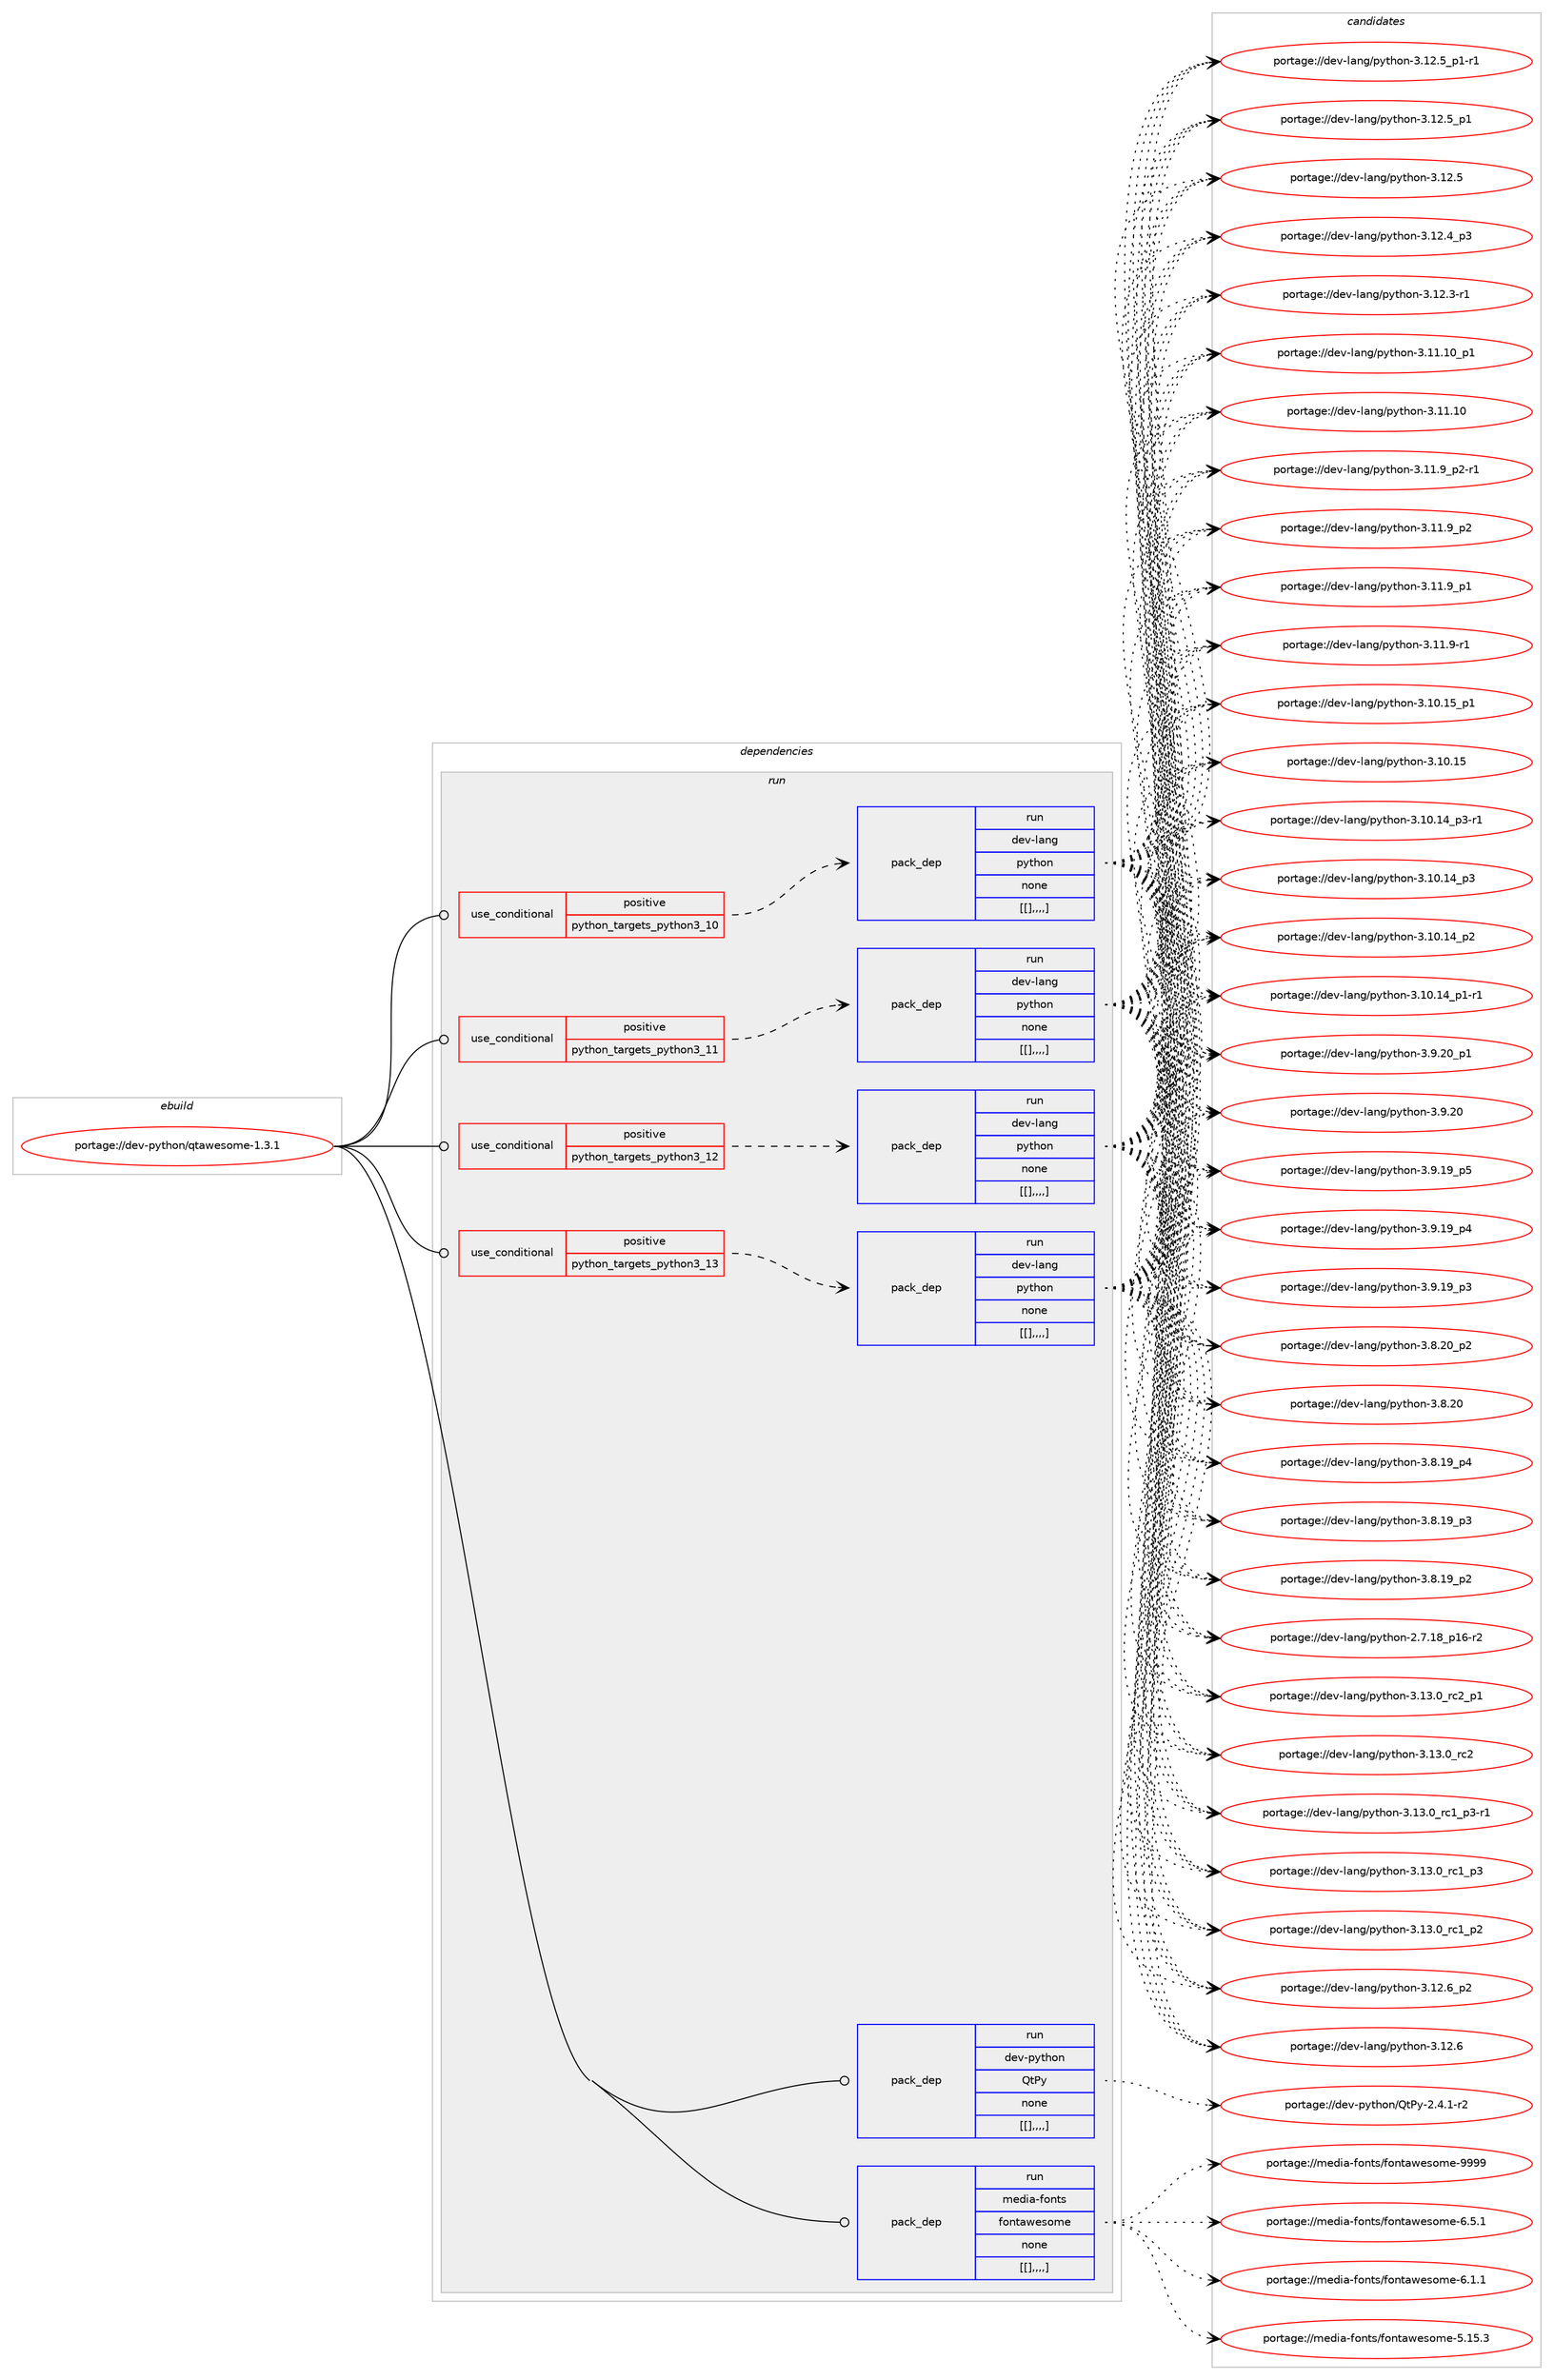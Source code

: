 digraph prolog {

# *************
# Graph options
# *************

newrank=true;
concentrate=true;
compound=true;
graph [rankdir=LR,fontname=Helvetica,fontsize=10,ranksep=1.5];#, ranksep=2.5, nodesep=0.2];
edge  [arrowhead=vee];
node  [fontname=Helvetica,fontsize=10];

# **********
# The ebuild
# **********

subgraph cluster_leftcol {
color=gray;
label=<<i>ebuild</i>>;
id [label="portage://dev-python/qtawesome-1.3.1", color=red, width=4, href="../dev-python/qtawesome-1.3.1.svg"];
}

# ****************
# The dependencies
# ****************

subgraph cluster_midcol {
color=gray;
label=<<i>dependencies</i>>;
subgraph cluster_compile {
fillcolor="#eeeeee";
style=filled;
label=<<i>compile</i>>;
}
subgraph cluster_compileandrun {
fillcolor="#eeeeee";
style=filled;
label=<<i>compile and run</i>>;
}
subgraph cluster_run {
fillcolor="#eeeeee";
style=filled;
label=<<i>run</i>>;
subgraph cond40456 {
dependency164563 [label=<<TABLE BORDER="0" CELLBORDER="1" CELLSPACING="0" CELLPADDING="4"><TR><TD ROWSPAN="3" CELLPADDING="10">use_conditional</TD></TR><TR><TD>positive</TD></TR><TR><TD>python_targets_python3_10</TD></TR></TABLE>>, shape=none, color=red];
subgraph pack122849 {
dependency164564 [label=<<TABLE BORDER="0" CELLBORDER="1" CELLSPACING="0" CELLPADDING="4" WIDTH="220"><TR><TD ROWSPAN="6" CELLPADDING="30">pack_dep</TD></TR><TR><TD WIDTH="110">run</TD></TR><TR><TD>dev-lang</TD></TR><TR><TD>python</TD></TR><TR><TD>none</TD></TR><TR><TD>[[],,,,]</TD></TR></TABLE>>, shape=none, color=blue];
}
dependency164563:e -> dependency164564:w [weight=20,style="dashed",arrowhead="vee"];
}
id:e -> dependency164563:w [weight=20,style="solid",arrowhead="odot"];
subgraph cond40457 {
dependency164565 [label=<<TABLE BORDER="0" CELLBORDER="1" CELLSPACING="0" CELLPADDING="4"><TR><TD ROWSPAN="3" CELLPADDING="10">use_conditional</TD></TR><TR><TD>positive</TD></TR><TR><TD>python_targets_python3_11</TD></TR></TABLE>>, shape=none, color=red];
subgraph pack122850 {
dependency164566 [label=<<TABLE BORDER="0" CELLBORDER="1" CELLSPACING="0" CELLPADDING="4" WIDTH="220"><TR><TD ROWSPAN="6" CELLPADDING="30">pack_dep</TD></TR><TR><TD WIDTH="110">run</TD></TR><TR><TD>dev-lang</TD></TR><TR><TD>python</TD></TR><TR><TD>none</TD></TR><TR><TD>[[],,,,]</TD></TR></TABLE>>, shape=none, color=blue];
}
dependency164565:e -> dependency164566:w [weight=20,style="dashed",arrowhead="vee"];
}
id:e -> dependency164565:w [weight=20,style="solid",arrowhead="odot"];
subgraph cond40458 {
dependency164567 [label=<<TABLE BORDER="0" CELLBORDER="1" CELLSPACING="0" CELLPADDING="4"><TR><TD ROWSPAN="3" CELLPADDING="10">use_conditional</TD></TR><TR><TD>positive</TD></TR><TR><TD>python_targets_python3_12</TD></TR></TABLE>>, shape=none, color=red];
subgraph pack122851 {
dependency164568 [label=<<TABLE BORDER="0" CELLBORDER="1" CELLSPACING="0" CELLPADDING="4" WIDTH="220"><TR><TD ROWSPAN="6" CELLPADDING="30">pack_dep</TD></TR><TR><TD WIDTH="110">run</TD></TR><TR><TD>dev-lang</TD></TR><TR><TD>python</TD></TR><TR><TD>none</TD></TR><TR><TD>[[],,,,]</TD></TR></TABLE>>, shape=none, color=blue];
}
dependency164567:e -> dependency164568:w [weight=20,style="dashed",arrowhead="vee"];
}
id:e -> dependency164567:w [weight=20,style="solid",arrowhead="odot"];
subgraph cond40459 {
dependency164569 [label=<<TABLE BORDER="0" CELLBORDER="1" CELLSPACING="0" CELLPADDING="4"><TR><TD ROWSPAN="3" CELLPADDING="10">use_conditional</TD></TR><TR><TD>positive</TD></TR><TR><TD>python_targets_python3_13</TD></TR></TABLE>>, shape=none, color=red];
subgraph pack122852 {
dependency164570 [label=<<TABLE BORDER="0" CELLBORDER="1" CELLSPACING="0" CELLPADDING="4" WIDTH="220"><TR><TD ROWSPAN="6" CELLPADDING="30">pack_dep</TD></TR><TR><TD WIDTH="110">run</TD></TR><TR><TD>dev-lang</TD></TR><TR><TD>python</TD></TR><TR><TD>none</TD></TR><TR><TD>[[],,,,]</TD></TR></TABLE>>, shape=none, color=blue];
}
dependency164569:e -> dependency164570:w [weight=20,style="dashed",arrowhead="vee"];
}
id:e -> dependency164569:w [weight=20,style="solid",arrowhead="odot"];
subgraph pack122853 {
dependency164571 [label=<<TABLE BORDER="0" CELLBORDER="1" CELLSPACING="0" CELLPADDING="4" WIDTH="220"><TR><TD ROWSPAN="6" CELLPADDING="30">pack_dep</TD></TR><TR><TD WIDTH="110">run</TD></TR><TR><TD>dev-python</TD></TR><TR><TD>QtPy</TD></TR><TR><TD>none</TD></TR><TR><TD>[[],,,,]</TD></TR></TABLE>>, shape=none, color=blue];
}
id:e -> dependency164571:w [weight=20,style="solid",arrowhead="odot"];
subgraph pack122854 {
dependency164572 [label=<<TABLE BORDER="0" CELLBORDER="1" CELLSPACING="0" CELLPADDING="4" WIDTH="220"><TR><TD ROWSPAN="6" CELLPADDING="30">pack_dep</TD></TR><TR><TD WIDTH="110">run</TD></TR><TR><TD>media-fonts</TD></TR><TR><TD>fontawesome</TD></TR><TR><TD>none</TD></TR><TR><TD>[[],,,,]</TD></TR></TABLE>>, shape=none, color=blue];
}
id:e -> dependency164572:w [weight=20,style="solid",arrowhead="odot"];
}
}

# **************
# The candidates
# **************

subgraph cluster_choices {
rank=same;
color=gray;
label=<<i>candidates</i>>;

subgraph choice122849 {
color=black;
nodesep=1;
choice100101118451089711010347112121116104111110455146495146489511499509511249 [label="portage://dev-lang/python-3.13.0_rc2_p1", color=red, width=4,href="../dev-lang/python-3.13.0_rc2_p1.svg"];
choice10010111845108971101034711212111610411111045514649514648951149950 [label="portage://dev-lang/python-3.13.0_rc2", color=red, width=4,href="../dev-lang/python-3.13.0_rc2.svg"];
choice1001011184510897110103471121211161041111104551464951464895114994995112514511449 [label="portage://dev-lang/python-3.13.0_rc1_p3-r1", color=red, width=4,href="../dev-lang/python-3.13.0_rc1_p3-r1.svg"];
choice100101118451089711010347112121116104111110455146495146489511499499511251 [label="portage://dev-lang/python-3.13.0_rc1_p3", color=red, width=4,href="../dev-lang/python-3.13.0_rc1_p3.svg"];
choice100101118451089711010347112121116104111110455146495146489511499499511250 [label="portage://dev-lang/python-3.13.0_rc1_p2", color=red, width=4,href="../dev-lang/python-3.13.0_rc1_p2.svg"];
choice100101118451089711010347112121116104111110455146495046549511250 [label="portage://dev-lang/python-3.12.6_p2", color=red, width=4,href="../dev-lang/python-3.12.6_p2.svg"];
choice10010111845108971101034711212111610411111045514649504654 [label="portage://dev-lang/python-3.12.6", color=red, width=4,href="../dev-lang/python-3.12.6.svg"];
choice1001011184510897110103471121211161041111104551464950465395112494511449 [label="portage://dev-lang/python-3.12.5_p1-r1", color=red, width=4,href="../dev-lang/python-3.12.5_p1-r1.svg"];
choice100101118451089711010347112121116104111110455146495046539511249 [label="portage://dev-lang/python-3.12.5_p1", color=red, width=4,href="../dev-lang/python-3.12.5_p1.svg"];
choice10010111845108971101034711212111610411111045514649504653 [label="portage://dev-lang/python-3.12.5", color=red, width=4,href="../dev-lang/python-3.12.5.svg"];
choice100101118451089711010347112121116104111110455146495046529511251 [label="portage://dev-lang/python-3.12.4_p3", color=red, width=4,href="../dev-lang/python-3.12.4_p3.svg"];
choice100101118451089711010347112121116104111110455146495046514511449 [label="portage://dev-lang/python-3.12.3-r1", color=red, width=4,href="../dev-lang/python-3.12.3-r1.svg"];
choice10010111845108971101034711212111610411111045514649494649489511249 [label="portage://dev-lang/python-3.11.10_p1", color=red, width=4,href="../dev-lang/python-3.11.10_p1.svg"];
choice1001011184510897110103471121211161041111104551464949464948 [label="portage://dev-lang/python-3.11.10", color=red, width=4,href="../dev-lang/python-3.11.10.svg"];
choice1001011184510897110103471121211161041111104551464949465795112504511449 [label="portage://dev-lang/python-3.11.9_p2-r1", color=red, width=4,href="../dev-lang/python-3.11.9_p2-r1.svg"];
choice100101118451089711010347112121116104111110455146494946579511250 [label="portage://dev-lang/python-3.11.9_p2", color=red, width=4,href="../dev-lang/python-3.11.9_p2.svg"];
choice100101118451089711010347112121116104111110455146494946579511249 [label="portage://dev-lang/python-3.11.9_p1", color=red, width=4,href="../dev-lang/python-3.11.9_p1.svg"];
choice100101118451089711010347112121116104111110455146494946574511449 [label="portage://dev-lang/python-3.11.9-r1", color=red, width=4,href="../dev-lang/python-3.11.9-r1.svg"];
choice10010111845108971101034711212111610411111045514649484649539511249 [label="portage://dev-lang/python-3.10.15_p1", color=red, width=4,href="../dev-lang/python-3.10.15_p1.svg"];
choice1001011184510897110103471121211161041111104551464948464953 [label="portage://dev-lang/python-3.10.15", color=red, width=4,href="../dev-lang/python-3.10.15.svg"];
choice100101118451089711010347112121116104111110455146494846495295112514511449 [label="portage://dev-lang/python-3.10.14_p3-r1", color=red, width=4,href="../dev-lang/python-3.10.14_p3-r1.svg"];
choice10010111845108971101034711212111610411111045514649484649529511251 [label="portage://dev-lang/python-3.10.14_p3", color=red, width=4,href="../dev-lang/python-3.10.14_p3.svg"];
choice10010111845108971101034711212111610411111045514649484649529511250 [label="portage://dev-lang/python-3.10.14_p2", color=red, width=4,href="../dev-lang/python-3.10.14_p2.svg"];
choice100101118451089711010347112121116104111110455146494846495295112494511449 [label="portage://dev-lang/python-3.10.14_p1-r1", color=red, width=4,href="../dev-lang/python-3.10.14_p1-r1.svg"];
choice100101118451089711010347112121116104111110455146574650489511249 [label="portage://dev-lang/python-3.9.20_p1", color=red, width=4,href="../dev-lang/python-3.9.20_p1.svg"];
choice10010111845108971101034711212111610411111045514657465048 [label="portage://dev-lang/python-3.9.20", color=red, width=4,href="../dev-lang/python-3.9.20.svg"];
choice100101118451089711010347112121116104111110455146574649579511253 [label="portage://dev-lang/python-3.9.19_p5", color=red, width=4,href="../dev-lang/python-3.9.19_p5.svg"];
choice100101118451089711010347112121116104111110455146574649579511252 [label="portage://dev-lang/python-3.9.19_p4", color=red, width=4,href="../dev-lang/python-3.9.19_p4.svg"];
choice100101118451089711010347112121116104111110455146574649579511251 [label="portage://dev-lang/python-3.9.19_p3", color=red, width=4,href="../dev-lang/python-3.9.19_p3.svg"];
choice100101118451089711010347112121116104111110455146564650489511250 [label="portage://dev-lang/python-3.8.20_p2", color=red, width=4,href="../dev-lang/python-3.8.20_p2.svg"];
choice10010111845108971101034711212111610411111045514656465048 [label="portage://dev-lang/python-3.8.20", color=red, width=4,href="../dev-lang/python-3.8.20.svg"];
choice100101118451089711010347112121116104111110455146564649579511252 [label="portage://dev-lang/python-3.8.19_p4", color=red, width=4,href="../dev-lang/python-3.8.19_p4.svg"];
choice100101118451089711010347112121116104111110455146564649579511251 [label="portage://dev-lang/python-3.8.19_p3", color=red, width=4,href="../dev-lang/python-3.8.19_p3.svg"];
choice100101118451089711010347112121116104111110455146564649579511250 [label="portage://dev-lang/python-3.8.19_p2", color=red, width=4,href="../dev-lang/python-3.8.19_p2.svg"];
choice100101118451089711010347112121116104111110455046554649569511249544511450 [label="portage://dev-lang/python-2.7.18_p16-r2", color=red, width=4,href="../dev-lang/python-2.7.18_p16-r2.svg"];
dependency164564:e -> choice100101118451089711010347112121116104111110455146495146489511499509511249:w [style=dotted,weight="100"];
dependency164564:e -> choice10010111845108971101034711212111610411111045514649514648951149950:w [style=dotted,weight="100"];
dependency164564:e -> choice1001011184510897110103471121211161041111104551464951464895114994995112514511449:w [style=dotted,weight="100"];
dependency164564:e -> choice100101118451089711010347112121116104111110455146495146489511499499511251:w [style=dotted,weight="100"];
dependency164564:e -> choice100101118451089711010347112121116104111110455146495146489511499499511250:w [style=dotted,weight="100"];
dependency164564:e -> choice100101118451089711010347112121116104111110455146495046549511250:w [style=dotted,weight="100"];
dependency164564:e -> choice10010111845108971101034711212111610411111045514649504654:w [style=dotted,weight="100"];
dependency164564:e -> choice1001011184510897110103471121211161041111104551464950465395112494511449:w [style=dotted,weight="100"];
dependency164564:e -> choice100101118451089711010347112121116104111110455146495046539511249:w [style=dotted,weight="100"];
dependency164564:e -> choice10010111845108971101034711212111610411111045514649504653:w [style=dotted,weight="100"];
dependency164564:e -> choice100101118451089711010347112121116104111110455146495046529511251:w [style=dotted,weight="100"];
dependency164564:e -> choice100101118451089711010347112121116104111110455146495046514511449:w [style=dotted,weight="100"];
dependency164564:e -> choice10010111845108971101034711212111610411111045514649494649489511249:w [style=dotted,weight="100"];
dependency164564:e -> choice1001011184510897110103471121211161041111104551464949464948:w [style=dotted,weight="100"];
dependency164564:e -> choice1001011184510897110103471121211161041111104551464949465795112504511449:w [style=dotted,weight="100"];
dependency164564:e -> choice100101118451089711010347112121116104111110455146494946579511250:w [style=dotted,weight="100"];
dependency164564:e -> choice100101118451089711010347112121116104111110455146494946579511249:w [style=dotted,weight="100"];
dependency164564:e -> choice100101118451089711010347112121116104111110455146494946574511449:w [style=dotted,weight="100"];
dependency164564:e -> choice10010111845108971101034711212111610411111045514649484649539511249:w [style=dotted,weight="100"];
dependency164564:e -> choice1001011184510897110103471121211161041111104551464948464953:w [style=dotted,weight="100"];
dependency164564:e -> choice100101118451089711010347112121116104111110455146494846495295112514511449:w [style=dotted,weight="100"];
dependency164564:e -> choice10010111845108971101034711212111610411111045514649484649529511251:w [style=dotted,weight="100"];
dependency164564:e -> choice10010111845108971101034711212111610411111045514649484649529511250:w [style=dotted,weight="100"];
dependency164564:e -> choice100101118451089711010347112121116104111110455146494846495295112494511449:w [style=dotted,weight="100"];
dependency164564:e -> choice100101118451089711010347112121116104111110455146574650489511249:w [style=dotted,weight="100"];
dependency164564:e -> choice10010111845108971101034711212111610411111045514657465048:w [style=dotted,weight="100"];
dependency164564:e -> choice100101118451089711010347112121116104111110455146574649579511253:w [style=dotted,weight="100"];
dependency164564:e -> choice100101118451089711010347112121116104111110455146574649579511252:w [style=dotted,weight="100"];
dependency164564:e -> choice100101118451089711010347112121116104111110455146574649579511251:w [style=dotted,weight="100"];
dependency164564:e -> choice100101118451089711010347112121116104111110455146564650489511250:w [style=dotted,weight="100"];
dependency164564:e -> choice10010111845108971101034711212111610411111045514656465048:w [style=dotted,weight="100"];
dependency164564:e -> choice100101118451089711010347112121116104111110455146564649579511252:w [style=dotted,weight="100"];
dependency164564:e -> choice100101118451089711010347112121116104111110455146564649579511251:w [style=dotted,weight="100"];
dependency164564:e -> choice100101118451089711010347112121116104111110455146564649579511250:w [style=dotted,weight="100"];
dependency164564:e -> choice100101118451089711010347112121116104111110455046554649569511249544511450:w [style=dotted,weight="100"];
}
subgraph choice122850 {
color=black;
nodesep=1;
choice100101118451089711010347112121116104111110455146495146489511499509511249 [label="portage://dev-lang/python-3.13.0_rc2_p1", color=red, width=4,href="../dev-lang/python-3.13.0_rc2_p1.svg"];
choice10010111845108971101034711212111610411111045514649514648951149950 [label="portage://dev-lang/python-3.13.0_rc2", color=red, width=4,href="../dev-lang/python-3.13.0_rc2.svg"];
choice1001011184510897110103471121211161041111104551464951464895114994995112514511449 [label="portage://dev-lang/python-3.13.0_rc1_p3-r1", color=red, width=4,href="../dev-lang/python-3.13.0_rc1_p3-r1.svg"];
choice100101118451089711010347112121116104111110455146495146489511499499511251 [label="portage://dev-lang/python-3.13.0_rc1_p3", color=red, width=4,href="../dev-lang/python-3.13.0_rc1_p3.svg"];
choice100101118451089711010347112121116104111110455146495146489511499499511250 [label="portage://dev-lang/python-3.13.0_rc1_p2", color=red, width=4,href="../dev-lang/python-3.13.0_rc1_p2.svg"];
choice100101118451089711010347112121116104111110455146495046549511250 [label="portage://dev-lang/python-3.12.6_p2", color=red, width=4,href="../dev-lang/python-3.12.6_p2.svg"];
choice10010111845108971101034711212111610411111045514649504654 [label="portage://dev-lang/python-3.12.6", color=red, width=4,href="../dev-lang/python-3.12.6.svg"];
choice1001011184510897110103471121211161041111104551464950465395112494511449 [label="portage://dev-lang/python-3.12.5_p1-r1", color=red, width=4,href="../dev-lang/python-3.12.5_p1-r1.svg"];
choice100101118451089711010347112121116104111110455146495046539511249 [label="portage://dev-lang/python-3.12.5_p1", color=red, width=4,href="../dev-lang/python-3.12.5_p1.svg"];
choice10010111845108971101034711212111610411111045514649504653 [label="portage://dev-lang/python-3.12.5", color=red, width=4,href="../dev-lang/python-3.12.5.svg"];
choice100101118451089711010347112121116104111110455146495046529511251 [label="portage://dev-lang/python-3.12.4_p3", color=red, width=4,href="../dev-lang/python-3.12.4_p3.svg"];
choice100101118451089711010347112121116104111110455146495046514511449 [label="portage://dev-lang/python-3.12.3-r1", color=red, width=4,href="../dev-lang/python-3.12.3-r1.svg"];
choice10010111845108971101034711212111610411111045514649494649489511249 [label="portage://dev-lang/python-3.11.10_p1", color=red, width=4,href="../dev-lang/python-3.11.10_p1.svg"];
choice1001011184510897110103471121211161041111104551464949464948 [label="portage://dev-lang/python-3.11.10", color=red, width=4,href="../dev-lang/python-3.11.10.svg"];
choice1001011184510897110103471121211161041111104551464949465795112504511449 [label="portage://dev-lang/python-3.11.9_p2-r1", color=red, width=4,href="../dev-lang/python-3.11.9_p2-r1.svg"];
choice100101118451089711010347112121116104111110455146494946579511250 [label="portage://dev-lang/python-3.11.9_p2", color=red, width=4,href="../dev-lang/python-3.11.9_p2.svg"];
choice100101118451089711010347112121116104111110455146494946579511249 [label="portage://dev-lang/python-3.11.9_p1", color=red, width=4,href="../dev-lang/python-3.11.9_p1.svg"];
choice100101118451089711010347112121116104111110455146494946574511449 [label="portage://dev-lang/python-3.11.9-r1", color=red, width=4,href="../dev-lang/python-3.11.9-r1.svg"];
choice10010111845108971101034711212111610411111045514649484649539511249 [label="portage://dev-lang/python-3.10.15_p1", color=red, width=4,href="../dev-lang/python-3.10.15_p1.svg"];
choice1001011184510897110103471121211161041111104551464948464953 [label="portage://dev-lang/python-3.10.15", color=red, width=4,href="../dev-lang/python-3.10.15.svg"];
choice100101118451089711010347112121116104111110455146494846495295112514511449 [label="portage://dev-lang/python-3.10.14_p3-r1", color=red, width=4,href="../dev-lang/python-3.10.14_p3-r1.svg"];
choice10010111845108971101034711212111610411111045514649484649529511251 [label="portage://dev-lang/python-3.10.14_p3", color=red, width=4,href="../dev-lang/python-3.10.14_p3.svg"];
choice10010111845108971101034711212111610411111045514649484649529511250 [label="portage://dev-lang/python-3.10.14_p2", color=red, width=4,href="../dev-lang/python-3.10.14_p2.svg"];
choice100101118451089711010347112121116104111110455146494846495295112494511449 [label="portage://dev-lang/python-3.10.14_p1-r1", color=red, width=4,href="../dev-lang/python-3.10.14_p1-r1.svg"];
choice100101118451089711010347112121116104111110455146574650489511249 [label="portage://dev-lang/python-3.9.20_p1", color=red, width=4,href="../dev-lang/python-3.9.20_p1.svg"];
choice10010111845108971101034711212111610411111045514657465048 [label="portage://dev-lang/python-3.9.20", color=red, width=4,href="../dev-lang/python-3.9.20.svg"];
choice100101118451089711010347112121116104111110455146574649579511253 [label="portage://dev-lang/python-3.9.19_p5", color=red, width=4,href="../dev-lang/python-3.9.19_p5.svg"];
choice100101118451089711010347112121116104111110455146574649579511252 [label="portage://dev-lang/python-3.9.19_p4", color=red, width=4,href="../dev-lang/python-3.9.19_p4.svg"];
choice100101118451089711010347112121116104111110455146574649579511251 [label="portage://dev-lang/python-3.9.19_p3", color=red, width=4,href="../dev-lang/python-3.9.19_p3.svg"];
choice100101118451089711010347112121116104111110455146564650489511250 [label="portage://dev-lang/python-3.8.20_p2", color=red, width=4,href="../dev-lang/python-3.8.20_p2.svg"];
choice10010111845108971101034711212111610411111045514656465048 [label="portage://dev-lang/python-3.8.20", color=red, width=4,href="../dev-lang/python-3.8.20.svg"];
choice100101118451089711010347112121116104111110455146564649579511252 [label="portage://dev-lang/python-3.8.19_p4", color=red, width=4,href="../dev-lang/python-3.8.19_p4.svg"];
choice100101118451089711010347112121116104111110455146564649579511251 [label="portage://dev-lang/python-3.8.19_p3", color=red, width=4,href="../dev-lang/python-3.8.19_p3.svg"];
choice100101118451089711010347112121116104111110455146564649579511250 [label="portage://dev-lang/python-3.8.19_p2", color=red, width=4,href="../dev-lang/python-3.8.19_p2.svg"];
choice100101118451089711010347112121116104111110455046554649569511249544511450 [label="portage://dev-lang/python-2.7.18_p16-r2", color=red, width=4,href="../dev-lang/python-2.7.18_p16-r2.svg"];
dependency164566:e -> choice100101118451089711010347112121116104111110455146495146489511499509511249:w [style=dotted,weight="100"];
dependency164566:e -> choice10010111845108971101034711212111610411111045514649514648951149950:w [style=dotted,weight="100"];
dependency164566:e -> choice1001011184510897110103471121211161041111104551464951464895114994995112514511449:w [style=dotted,weight="100"];
dependency164566:e -> choice100101118451089711010347112121116104111110455146495146489511499499511251:w [style=dotted,weight="100"];
dependency164566:e -> choice100101118451089711010347112121116104111110455146495146489511499499511250:w [style=dotted,weight="100"];
dependency164566:e -> choice100101118451089711010347112121116104111110455146495046549511250:w [style=dotted,weight="100"];
dependency164566:e -> choice10010111845108971101034711212111610411111045514649504654:w [style=dotted,weight="100"];
dependency164566:e -> choice1001011184510897110103471121211161041111104551464950465395112494511449:w [style=dotted,weight="100"];
dependency164566:e -> choice100101118451089711010347112121116104111110455146495046539511249:w [style=dotted,weight="100"];
dependency164566:e -> choice10010111845108971101034711212111610411111045514649504653:w [style=dotted,weight="100"];
dependency164566:e -> choice100101118451089711010347112121116104111110455146495046529511251:w [style=dotted,weight="100"];
dependency164566:e -> choice100101118451089711010347112121116104111110455146495046514511449:w [style=dotted,weight="100"];
dependency164566:e -> choice10010111845108971101034711212111610411111045514649494649489511249:w [style=dotted,weight="100"];
dependency164566:e -> choice1001011184510897110103471121211161041111104551464949464948:w [style=dotted,weight="100"];
dependency164566:e -> choice1001011184510897110103471121211161041111104551464949465795112504511449:w [style=dotted,weight="100"];
dependency164566:e -> choice100101118451089711010347112121116104111110455146494946579511250:w [style=dotted,weight="100"];
dependency164566:e -> choice100101118451089711010347112121116104111110455146494946579511249:w [style=dotted,weight="100"];
dependency164566:e -> choice100101118451089711010347112121116104111110455146494946574511449:w [style=dotted,weight="100"];
dependency164566:e -> choice10010111845108971101034711212111610411111045514649484649539511249:w [style=dotted,weight="100"];
dependency164566:e -> choice1001011184510897110103471121211161041111104551464948464953:w [style=dotted,weight="100"];
dependency164566:e -> choice100101118451089711010347112121116104111110455146494846495295112514511449:w [style=dotted,weight="100"];
dependency164566:e -> choice10010111845108971101034711212111610411111045514649484649529511251:w [style=dotted,weight="100"];
dependency164566:e -> choice10010111845108971101034711212111610411111045514649484649529511250:w [style=dotted,weight="100"];
dependency164566:e -> choice100101118451089711010347112121116104111110455146494846495295112494511449:w [style=dotted,weight="100"];
dependency164566:e -> choice100101118451089711010347112121116104111110455146574650489511249:w [style=dotted,weight="100"];
dependency164566:e -> choice10010111845108971101034711212111610411111045514657465048:w [style=dotted,weight="100"];
dependency164566:e -> choice100101118451089711010347112121116104111110455146574649579511253:w [style=dotted,weight="100"];
dependency164566:e -> choice100101118451089711010347112121116104111110455146574649579511252:w [style=dotted,weight="100"];
dependency164566:e -> choice100101118451089711010347112121116104111110455146574649579511251:w [style=dotted,weight="100"];
dependency164566:e -> choice100101118451089711010347112121116104111110455146564650489511250:w [style=dotted,weight="100"];
dependency164566:e -> choice10010111845108971101034711212111610411111045514656465048:w [style=dotted,weight="100"];
dependency164566:e -> choice100101118451089711010347112121116104111110455146564649579511252:w [style=dotted,weight="100"];
dependency164566:e -> choice100101118451089711010347112121116104111110455146564649579511251:w [style=dotted,weight="100"];
dependency164566:e -> choice100101118451089711010347112121116104111110455146564649579511250:w [style=dotted,weight="100"];
dependency164566:e -> choice100101118451089711010347112121116104111110455046554649569511249544511450:w [style=dotted,weight="100"];
}
subgraph choice122851 {
color=black;
nodesep=1;
choice100101118451089711010347112121116104111110455146495146489511499509511249 [label="portage://dev-lang/python-3.13.0_rc2_p1", color=red, width=4,href="../dev-lang/python-3.13.0_rc2_p1.svg"];
choice10010111845108971101034711212111610411111045514649514648951149950 [label="portage://dev-lang/python-3.13.0_rc2", color=red, width=4,href="../dev-lang/python-3.13.0_rc2.svg"];
choice1001011184510897110103471121211161041111104551464951464895114994995112514511449 [label="portage://dev-lang/python-3.13.0_rc1_p3-r1", color=red, width=4,href="../dev-lang/python-3.13.0_rc1_p3-r1.svg"];
choice100101118451089711010347112121116104111110455146495146489511499499511251 [label="portage://dev-lang/python-3.13.0_rc1_p3", color=red, width=4,href="../dev-lang/python-3.13.0_rc1_p3.svg"];
choice100101118451089711010347112121116104111110455146495146489511499499511250 [label="portage://dev-lang/python-3.13.0_rc1_p2", color=red, width=4,href="../dev-lang/python-3.13.0_rc1_p2.svg"];
choice100101118451089711010347112121116104111110455146495046549511250 [label="portage://dev-lang/python-3.12.6_p2", color=red, width=4,href="../dev-lang/python-3.12.6_p2.svg"];
choice10010111845108971101034711212111610411111045514649504654 [label="portage://dev-lang/python-3.12.6", color=red, width=4,href="../dev-lang/python-3.12.6.svg"];
choice1001011184510897110103471121211161041111104551464950465395112494511449 [label="portage://dev-lang/python-3.12.5_p1-r1", color=red, width=4,href="../dev-lang/python-3.12.5_p1-r1.svg"];
choice100101118451089711010347112121116104111110455146495046539511249 [label="portage://dev-lang/python-3.12.5_p1", color=red, width=4,href="../dev-lang/python-3.12.5_p1.svg"];
choice10010111845108971101034711212111610411111045514649504653 [label="portage://dev-lang/python-3.12.5", color=red, width=4,href="../dev-lang/python-3.12.5.svg"];
choice100101118451089711010347112121116104111110455146495046529511251 [label="portage://dev-lang/python-3.12.4_p3", color=red, width=4,href="../dev-lang/python-3.12.4_p3.svg"];
choice100101118451089711010347112121116104111110455146495046514511449 [label="portage://dev-lang/python-3.12.3-r1", color=red, width=4,href="../dev-lang/python-3.12.3-r1.svg"];
choice10010111845108971101034711212111610411111045514649494649489511249 [label="portage://dev-lang/python-3.11.10_p1", color=red, width=4,href="../dev-lang/python-3.11.10_p1.svg"];
choice1001011184510897110103471121211161041111104551464949464948 [label="portage://dev-lang/python-3.11.10", color=red, width=4,href="../dev-lang/python-3.11.10.svg"];
choice1001011184510897110103471121211161041111104551464949465795112504511449 [label="portage://dev-lang/python-3.11.9_p2-r1", color=red, width=4,href="../dev-lang/python-3.11.9_p2-r1.svg"];
choice100101118451089711010347112121116104111110455146494946579511250 [label="portage://dev-lang/python-3.11.9_p2", color=red, width=4,href="../dev-lang/python-3.11.9_p2.svg"];
choice100101118451089711010347112121116104111110455146494946579511249 [label="portage://dev-lang/python-3.11.9_p1", color=red, width=4,href="../dev-lang/python-3.11.9_p1.svg"];
choice100101118451089711010347112121116104111110455146494946574511449 [label="portage://dev-lang/python-3.11.9-r1", color=red, width=4,href="../dev-lang/python-3.11.9-r1.svg"];
choice10010111845108971101034711212111610411111045514649484649539511249 [label="portage://dev-lang/python-3.10.15_p1", color=red, width=4,href="../dev-lang/python-3.10.15_p1.svg"];
choice1001011184510897110103471121211161041111104551464948464953 [label="portage://dev-lang/python-3.10.15", color=red, width=4,href="../dev-lang/python-3.10.15.svg"];
choice100101118451089711010347112121116104111110455146494846495295112514511449 [label="portage://dev-lang/python-3.10.14_p3-r1", color=red, width=4,href="../dev-lang/python-3.10.14_p3-r1.svg"];
choice10010111845108971101034711212111610411111045514649484649529511251 [label="portage://dev-lang/python-3.10.14_p3", color=red, width=4,href="../dev-lang/python-3.10.14_p3.svg"];
choice10010111845108971101034711212111610411111045514649484649529511250 [label="portage://dev-lang/python-3.10.14_p2", color=red, width=4,href="../dev-lang/python-3.10.14_p2.svg"];
choice100101118451089711010347112121116104111110455146494846495295112494511449 [label="portage://dev-lang/python-3.10.14_p1-r1", color=red, width=4,href="../dev-lang/python-3.10.14_p1-r1.svg"];
choice100101118451089711010347112121116104111110455146574650489511249 [label="portage://dev-lang/python-3.9.20_p1", color=red, width=4,href="../dev-lang/python-3.9.20_p1.svg"];
choice10010111845108971101034711212111610411111045514657465048 [label="portage://dev-lang/python-3.9.20", color=red, width=4,href="../dev-lang/python-3.9.20.svg"];
choice100101118451089711010347112121116104111110455146574649579511253 [label="portage://dev-lang/python-3.9.19_p5", color=red, width=4,href="../dev-lang/python-3.9.19_p5.svg"];
choice100101118451089711010347112121116104111110455146574649579511252 [label="portage://dev-lang/python-3.9.19_p4", color=red, width=4,href="../dev-lang/python-3.9.19_p4.svg"];
choice100101118451089711010347112121116104111110455146574649579511251 [label="portage://dev-lang/python-3.9.19_p3", color=red, width=4,href="../dev-lang/python-3.9.19_p3.svg"];
choice100101118451089711010347112121116104111110455146564650489511250 [label="portage://dev-lang/python-3.8.20_p2", color=red, width=4,href="../dev-lang/python-3.8.20_p2.svg"];
choice10010111845108971101034711212111610411111045514656465048 [label="portage://dev-lang/python-3.8.20", color=red, width=4,href="../dev-lang/python-3.8.20.svg"];
choice100101118451089711010347112121116104111110455146564649579511252 [label="portage://dev-lang/python-3.8.19_p4", color=red, width=4,href="../dev-lang/python-3.8.19_p4.svg"];
choice100101118451089711010347112121116104111110455146564649579511251 [label="portage://dev-lang/python-3.8.19_p3", color=red, width=4,href="../dev-lang/python-3.8.19_p3.svg"];
choice100101118451089711010347112121116104111110455146564649579511250 [label="portage://dev-lang/python-3.8.19_p2", color=red, width=4,href="../dev-lang/python-3.8.19_p2.svg"];
choice100101118451089711010347112121116104111110455046554649569511249544511450 [label="portage://dev-lang/python-2.7.18_p16-r2", color=red, width=4,href="../dev-lang/python-2.7.18_p16-r2.svg"];
dependency164568:e -> choice100101118451089711010347112121116104111110455146495146489511499509511249:w [style=dotted,weight="100"];
dependency164568:e -> choice10010111845108971101034711212111610411111045514649514648951149950:w [style=dotted,weight="100"];
dependency164568:e -> choice1001011184510897110103471121211161041111104551464951464895114994995112514511449:w [style=dotted,weight="100"];
dependency164568:e -> choice100101118451089711010347112121116104111110455146495146489511499499511251:w [style=dotted,weight="100"];
dependency164568:e -> choice100101118451089711010347112121116104111110455146495146489511499499511250:w [style=dotted,weight="100"];
dependency164568:e -> choice100101118451089711010347112121116104111110455146495046549511250:w [style=dotted,weight="100"];
dependency164568:e -> choice10010111845108971101034711212111610411111045514649504654:w [style=dotted,weight="100"];
dependency164568:e -> choice1001011184510897110103471121211161041111104551464950465395112494511449:w [style=dotted,weight="100"];
dependency164568:e -> choice100101118451089711010347112121116104111110455146495046539511249:w [style=dotted,weight="100"];
dependency164568:e -> choice10010111845108971101034711212111610411111045514649504653:w [style=dotted,weight="100"];
dependency164568:e -> choice100101118451089711010347112121116104111110455146495046529511251:w [style=dotted,weight="100"];
dependency164568:e -> choice100101118451089711010347112121116104111110455146495046514511449:w [style=dotted,weight="100"];
dependency164568:e -> choice10010111845108971101034711212111610411111045514649494649489511249:w [style=dotted,weight="100"];
dependency164568:e -> choice1001011184510897110103471121211161041111104551464949464948:w [style=dotted,weight="100"];
dependency164568:e -> choice1001011184510897110103471121211161041111104551464949465795112504511449:w [style=dotted,weight="100"];
dependency164568:e -> choice100101118451089711010347112121116104111110455146494946579511250:w [style=dotted,weight="100"];
dependency164568:e -> choice100101118451089711010347112121116104111110455146494946579511249:w [style=dotted,weight="100"];
dependency164568:e -> choice100101118451089711010347112121116104111110455146494946574511449:w [style=dotted,weight="100"];
dependency164568:e -> choice10010111845108971101034711212111610411111045514649484649539511249:w [style=dotted,weight="100"];
dependency164568:e -> choice1001011184510897110103471121211161041111104551464948464953:w [style=dotted,weight="100"];
dependency164568:e -> choice100101118451089711010347112121116104111110455146494846495295112514511449:w [style=dotted,weight="100"];
dependency164568:e -> choice10010111845108971101034711212111610411111045514649484649529511251:w [style=dotted,weight="100"];
dependency164568:e -> choice10010111845108971101034711212111610411111045514649484649529511250:w [style=dotted,weight="100"];
dependency164568:e -> choice100101118451089711010347112121116104111110455146494846495295112494511449:w [style=dotted,weight="100"];
dependency164568:e -> choice100101118451089711010347112121116104111110455146574650489511249:w [style=dotted,weight="100"];
dependency164568:e -> choice10010111845108971101034711212111610411111045514657465048:w [style=dotted,weight="100"];
dependency164568:e -> choice100101118451089711010347112121116104111110455146574649579511253:w [style=dotted,weight="100"];
dependency164568:e -> choice100101118451089711010347112121116104111110455146574649579511252:w [style=dotted,weight="100"];
dependency164568:e -> choice100101118451089711010347112121116104111110455146574649579511251:w [style=dotted,weight="100"];
dependency164568:e -> choice100101118451089711010347112121116104111110455146564650489511250:w [style=dotted,weight="100"];
dependency164568:e -> choice10010111845108971101034711212111610411111045514656465048:w [style=dotted,weight="100"];
dependency164568:e -> choice100101118451089711010347112121116104111110455146564649579511252:w [style=dotted,weight="100"];
dependency164568:e -> choice100101118451089711010347112121116104111110455146564649579511251:w [style=dotted,weight="100"];
dependency164568:e -> choice100101118451089711010347112121116104111110455146564649579511250:w [style=dotted,weight="100"];
dependency164568:e -> choice100101118451089711010347112121116104111110455046554649569511249544511450:w [style=dotted,weight="100"];
}
subgraph choice122852 {
color=black;
nodesep=1;
choice100101118451089711010347112121116104111110455146495146489511499509511249 [label="portage://dev-lang/python-3.13.0_rc2_p1", color=red, width=4,href="../dev-lang/python-3.13.0_rc2_p1.svg"];
choice10010111845108971101034711212111610411111045514649514648951149950 [label="portage://dev-lang/python-3.13.0_rc2", color=red, width=4,href="../dev-lang/python-3.13.0_rc2.svg"];
choice1001011184510897110103471121211161041111104551464951464895114994995112514511449 [label="portage://dev-lang/python-3.13.0_rc1_p3-r1", color=red, width=4,href="../dev-lang/python-3.13.0_rc1_p3-r1.svg"];
choice100101118451089711010347112121116104111110455146495146489511499499511251 [label="portage://dev-lang/python-3.13.0_rc1_p3", color=red, width=4,href="../dev-lang/python-3.13.0_rc1_p3.svg"];
choice100101118451089711010347112121116104111110455146495146489511499499511250 [label="portage://dev-lang/python-3.13.0_rc1_p2", color=red, width=4,href="../dev-lang/python-3.13.0_rc1_p2.svg"];
choice100101118451089711010347112121116104111110455146495046549511250 [label="portage://dev-lang/python-3.12.6_p2", color=red, width=4,href="../dev-lang/python-3.12.6_p2.svg"];
choice10010111845108971101034711212111610411111045514649504654 [label="portage://dev-lang/python-3.12.6", color=red, width=4,href="../dev-lang/python-3.12.6.svg"];
choice1001011184510897110103471121211161041111104551464950465395112494511449 [label="portage://dev-lang/python-3.12.5_p1-r1", color=red, width=4,href="../dev-lang/python-3.12.5_p1-r1.svg"];
choice100101118451089711010347112121116104111110455146495046539511249 [label="portage://dev-lang/python-3.12.5_p1", color=red, width=4,href="../dev-lang/python-3.12.5_p1.svg"];
choice10010111845108971101034711212111610411111045514649504653 [label="portage://dev-lang/python-3.12.5", color=red, width=4,href="../dev-lang/python-3.12.5.svg"];
choice100101118451089711010347112121116104111110455146495046529511251 [label="portage://dev-lang/python-3.12.4_p3", color=red, width=4,href="../dev-lang/python-3.12.4_p3.svg"];
choice100101118451089711010347112121116104111110455146495046514511449 [label="portage://dev-lang/python-3.12.3-r1", color=red, width=4,href="../dev-lang/python-3.12.3-r1.svg"];
choice10010111845108971101034711212111610411111045514649494649489511249 [label="portage://dev-lang/python-3.11.10_p1", color=red, width=4,href="../dev-lang/python-3.11.10_p1.svg"];
choice1001011184510897110103471121211161041111104551464949464948 [label="portage://dev-lang/python-3.11.10", color=red, width=4,href="../dev-lang/python-3.11.10.svg"];
choice1001011184510897110103471121211161041111104551464949465795112504511449 [label="portage://dev-lang/python-3.11.9_p2-r1", color=red, width=4,href="../dev-lang/python-3.11.9_p2-r1.svg"];
choice100101118451089711010347112121116104111110455146494946579511250 [label="portage://dev-lang/python-3.11.9_p2", color=red, width=4,href="../dev-lang/python-3.11.9_p2.svg"];
choice100101118451089711010347112121116104111110455146494946579511249 [label="portage://dev-lang/python-3.11.9_p1", color=red, width=4,href="../dev-lang/python-3.11.9_p1.svg"];
choice100101118451089711010347112121116104111110455146494946574511449 [label="portage://dev-lang/python-3.11.9-r1", color=red, width=4,href="../dev-lang/python-3.11.9-r1.svg"];
choice10010111845108971101034711212111610411111045514649484649539511249 [label="portage://dev-lang/python-3.10.15_p1", color=red, width=4,href="../dev-lang/python-3.10.15_p1.svg"];
choice1001011184510897110103471121211161041111104551464948464953 [label="portage://dev-lang/python-3.10.15", color=red, width=4,href="../dev-lang/python-3.10.15.svg"];
choice100101118451089711010347112121116104111110455146494846495295112514511449 [label="portage://dev-lang/python-3.10.14_p3-r1", color=red, width=4,href="../dev-lang/python-3.10.14_p3-r1.svg"];
choice10010111845108971101034711212111610411111045514649484649529511251 [label="portage://dev-lang/python-3.10.14_p3", color=red, width=4,href="../dev-lang/python-3.10.14_p3.svg"];
choice10010111845108971101034711212111610411111045514649484649529511250 [label="portage://dev-lang/python-3.10.14_p2", color=red, width=4,href="../dev-lang/python-3.10.14_p2.svg"];
choice100101118451089711010347112121116104111110455146494846495295112494511449 [label="portage://dev-lang/python-3.10.14_p1-r1", color=red, width=4,href="../dev-lang/python-3.10.14_p1-r1.svg"];
choice100101118451089711010347112121116104111110455146574650489511249 [label="portage://dev-lang/python-3.9.20_p1", color=red, width=4,href="../dev-lang/python-3.9.20_p1.svg"];
choice10010111845108971101034711212111610411111045514657465048 [label="portage://dev-lang/python-3.9.20", color=red, width=4,href="../dev-lang/python-3.9.20.svg"];
choice100101118451089711010347112121116104111110455146574649579511253 [label="portage://dev-lang/python-3.9.19_p5", color=red, width=4,href="../dev-lang/python-3.9.19_p5.svg"];
choice100101118451089711010347112121116104111110455146574649579511252 [label="portage://dev-lang/python-3.9.19_p4", color=red, width=4,href="../dev-lang/python-3.9.19_p4.svg"];
choice100101118451089711010347112121116104111110455146574649579511251 [label="portage://dev-lang/python-3.9.19_p3", color=red, width=4,href="../dev-lang/python-3.9.19_p3.svg"];
choice100101118451089711010347112121116104111110455146564650489511250 [label="portage://dev-lang/python-3.8.20_p2", color=red, width=4,href="../dev-lang/python-3.8.20_p2.svg"];
choice10010111845108971101034711212111610411111045514656465048 [label="portage://dev-lang/python-3.8.20", color=red, width=4,href="../dev-lang/python-3.8.20.svg"];
choice100101118451089711010347112121116104111110455146564649579511252 [label="portage://dev-lang/python-3.8.19_p4", color=red, width=4,href="../dev-lang/python-3.8.19_p4.svg"];
choice100101118451089711010347112121116104111110455146564649579511251 [label="portage://dev-lang/python-3.8.19_p3", color=red, width=4,href="../dev-lang/python-3.8.19_p3.svg"];
choice100101118451089711010347112121116104111110455146564649579511250 [label="portage://dev-lang/python-3.8.19_p2", color=red, width=4,href="../dev-lang/python-3.8.19_p2.svg"];
choice100101118451089711010347112121116104111110455046554649569511249544511450 [label="portage://dev-lang/python-2.7.18_p16-r2", color=red, width=4,href="../dev-lang/python-2.7.18_p16-r2.svg"];
dependency164570:e -> choice100101118451089711010347112121116104111110455146495146489511499509511249:w [style=dotted,weight="100"];
dependency164570:e -> choice10010111845108971101034711212111610411111045514649514648951149950:w [style=dotted,weight="100"];
dependency164570:e -> choice1001011184510897110103471121211161041111104551464951464895114994995112514511449:w [style=dotted,weight="100"];
dependency164570:e -> choice100101118451089711010347112121116104111110455146495146489511499499511251:w [style=dotted,weight="100"];
dependency164570:e -> choice100101118451089711010347112121116104111110455146495146489511499499511250:w [style=dotted,weight="100"];
dependency164570:e -> choice100101118451089711010347112121116104111110455146495046549511250:w [style=dotted,weight="100"];
dependency164570:e -> choice10010111845108971101034711212111610411111045514649504654:w [style=dotted,weight="100"];
dependency164570:e -> choice1001011184510897110103471121211161041111104551464950465395112494511449:w [style=dotted,weight="100"];
dependency164570:e -> choice100101118451089711010347112121116104111110455146495046539511249:w [style=dotted,weight="100"];
dependency164570:e -> choice10010111845108971101034711212111610411111045514649504653:w [style=dotted,weight="100"];
dependency164570:e -> choice100101118451089711010347112121116104111110455146495046529511251:w [style=dotted,weight="100"];
dependency164570:e -> choice100101118451089711010347112121116104111110455146495046514511449:w [style=dotted,weight="100"];
dependency164570:e -> choice10010111845108971101034711212111610411111045514649494649489511249:w [style=dotted,weight="100"];
dependency164570:e -> choice1001011184510897110103471121211161041111104551464949464948:w [style=dotted,weight="100"];
dependency164570:e -> choice1001011184510897110103471121211161041111104551464949465795112504511449:w [style=dotted,weight="100"];
dependency164570:e -> choice100101118451089711010347112121116104111110455146494946579511250:w [style=dotted,weight="100"];
dependency164570:e -> choice100101118451089711010347112121116104111110455146494946579511249:w [style=dotted,weight="100"];
dependency164570:e -> choice100101118451089711010347112121116104111110455146494946574511449:w [style=dotted,weight="100"];
dependency164570:e -> choice10010111845108971101034711212111610411111045514649484649539511249:w [style=dotted,weight="100"];
dependency164570:e -> choice1001011184510897110103471121211161041111104551464948464953:w [style=dotted,weight="100"];
dependency164570:e -> choice100101118451089711010347112121116104111110455146494846495295112514511449:w [style=dotted,weight="100"];
dependency164570:e -> choice10010111845108971101034711212111610411111045514649484649529511251:w [style=dotted,weight="100"];
dependency164570:e -> choice10010111845108971101034711212111610411111045514649484649529511250:w [style=dotted,weight="100"];
dependency164570:e -> choice100101118451089711010347112121116104111110455146494846495295112494511449:w [style=dotted,weight="100"];
dependency164570:e -> choice100101118451089711010347112121116104111110455146574650489511249:w [style=dotted,weight="100"];
dependency164570:e -> choice10010111845108971101034711212111610411111045514657465048:w [style=dotted,weight="100"];
dependency164570:e -> choice100101118451089711010347112121116104111110455146574649579511253:w [style=dotted,weight="100"];
dependency164570:e -> choice100101118451089711010347112121116104111110455146574649579511252:w [style=dotted,weight="100"];
dependency164570:e -> choice100101118451089711010347112121116104111110455146574649579511251:w [style=dotted,weight="100"];
dependency164570:e -> choice100101118451089711010347112121116104111110455146564650489511250:w [style=dotted,weight="100"];
dependency164570:e -> choice10010111845108971101034711212111610411111045514656465048:w [style=dotted,weight="100"];
dependency164570:e -> choice100101118451089711010347112121116104111110455146564649579511252:w [style=dotted,weight="100"];
dependency164570:e -> choice100101118451089711010347112121116104111110455146564649579511251:w [style=dotted,weight="100"];
dependency164570:e -> choice100101118451089711010347112121116104111110455146564649579511250:w [style=dotted,weight="100"];
dependency164570:e -> choice100101118451089711010347112121116104111110455046554649569511249544511450:w [style=dotted,weight="100"];
}
subgraph choice122853 {
color=black;
nodesep=1;
choice100101118451121211161041111104781116801214550465246494511450 [label="portage://dev-python/QtPy-2.4.1-r2", color=red, width=4,href="../dev-python/QtPy-2.4.1-r2.svg"];
dependency164571:e -> choice100101118451121211161041111104781116801214550465246494511450:w [style=dotted,weight="100"];
}
subgraph choice122854 {
color=black;
nodesep=1;
choice109101100105974510211111011611547102111110116971191011151111091014557575757 [label="portage://media-fonts/fontawesome-9999", color=red, width=4,href="../media-fonts/fontawesome-9999.svg"];
choice10910110010597451021111101161154710211111011697119101115111109101455446534649 [label="portage://media-fonts/fontawesome-6.5.1", color=red, width=4,href="../media-fonts/fontawesome-6.5.1.svg"];
choice10910110010597451021111101161154710211111011697119101115111109101455446494649 [label="portage://media-fonts/fontawesome-6.1.1", color=red, width=4,href="../media-fonts/fontawesome-6.1.1.svg"];
choice1091011001059745102111110116115471021111101169711910111511110910145534649534651 [label="portage://media-fonts/fontawesome-5.15.3", color=red, width=4,href="../media-fonts/fontawesome-5.15.3.svg"];
dependency164572:e -> choice109101100105974510211111011611547102111110116971191011151111091014557575757:w [style=dotted,weight="100"];
dependency164572:e -> choice10910110010597451021111101161154710211111011697119101115111109101455446534649:w [style=dotted,weight="100"];
dependency164572:e -> choice10910110010597451021111101161154710211111011697119101115111109101455446494649:w [style=dotted,weight="100"];
dependency164572:e -> choice1091011001059745102111110116115471021111101169711910111511110910145534649534651:w [style=dotted,weight="100"];
}
}

}
